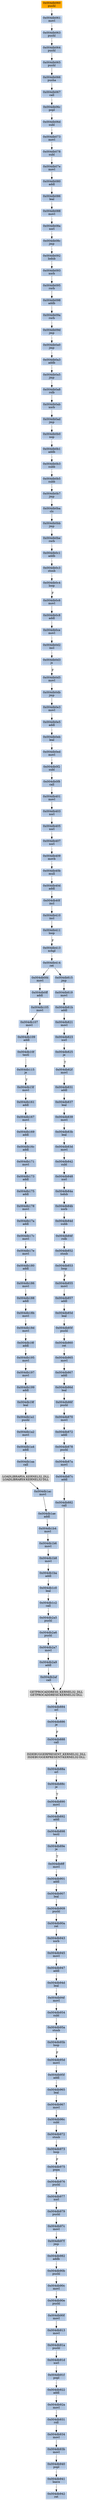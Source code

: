 strict digraph G {
	graph [bgcolor=transparent,
		name=G
	];
	node [color=lightsteelblue,
		fillcolor=lightsteelblue,
		shape=rectangle,
		style=filled
	];
	"0x004db080"	[label="0x004db080
addl"];
	"0x004db086"	[label="0x004db086
leal"];
	"0x004db080" -> "0x004db086"	[color="#000000"];
	"0x004db107"	[label="0x004db107
movl"];
	"0x004db109"	[label="0x004db109
addl"];
	"0x004db107" -> "0x004db109"	[color="#000000"];
	"0x004db0b1"	[label="0x004db0b1
addb"];
	"0x004db0b3"	[label="0x004db0b3
subb"];
	"0x004db0b1" -> "0x004db0b3"	[color="#000000"];
	"0x004db0a8"	[label="0x004db0a8
rolb"];
	"0x004db0ab"	[label="0x004db0ab
xorb"];
	"0x004db0a8" -> "0x004db0ab"	[color="#000000"];
	"0x004db067"	[label="0x004db067
call"];
	"0x004db06c"	[label="0x004db06c
popl"];
	"0x004db067" -> "0x004db06c"	[color="#000000"];
	"0x004db85f"	[label="0x004db85f
pushl"];
	"0x004db860"	[label="0x004db860
ret"];
	"0x004db85f" -> "0x004db860"	[color="#000000"];
	"0x004db852"	[label="0x004db852
stosb"];
	"0x004db853"	[label="0x004db853
loop"];
	"0x004db852" -> "0x004db853"	[color="#000000"];
	"0x004db073"	[label="0x004db073
movl"];
	"0x004db078"	[label="0x004db078
subl"];
	"0x004db073" -> "0x004db078"	[color="#000000"];
	"0x004db0e3"	[label="0x004db0e3
movl"];
	"0x004db0e5"	[label="0x004db0e5
addl"];
	"0x004db0e3" -> "0x004db0e5"	[color="#000000"];
	"0x004db173"	[label="0x004db173
addl"];
	"0x004db175"	[label="0x004db175
addl"];
	"0x004db173" -> "0x004db175"	[color="#000000"];
	"0x004db90f"	[label="0x004db90f
movl"];
	"0x004db913"	[label="0x004db913
movl"];
	"0x004db90f" -> "0x004db913"	[color="#000000"];
	"0x004db0eb"	[label="0x004db0eb
leal"];
	"0x004db0ed"	[label="0x004db0ed
movl"];
	"0x004db0eb" -> "0x004db0ed"	[color="#000000"];
	"0x004db82f"	[label="0x004db82f
movl"];
	"0x004db831"	[label="0x004db831
addl"];
	"0x004db82f" -> "0x004db831"	[color="#000000"];
	"0x004db878"	[label="0x004db878
pushl"];
	"0x004db87a"	[label="0x004db87a
movl"];
	"0x004db878" -> "0x004db87a"	[color="#000000"];
	"0x004db161"	[label="0x004db161
addl"];
	"0x004db167"	[label="0x004db167
movl"];
	"0x004db161" -> "0x004db167"	[color="#000000"];
	"0x004db169"	[label="0x004db169
addl"];
	"0x004db167" -> "0x004db169"	[color="#000000"];
	"0x004db06d"	[label="0x004db06d
subl"];
	"0x004db06d" -> "0x004db073"	[color="#000000"];
	"0x004db065"	[label="0x004db065
pushl"];
	"0x004db066"	[label="0x004db066
pusha"];
	"0x004db065" -> "0x004db066"	[color="#000000"];
	"0x004db0b5"	[label="0x004db0b5
subb"];
	"0x004db0b3" -> "0x004db0b5"	[color="#000000"];
	GETPROCADDRESS_KERNEL32_DLL	[color=lightgrey,
		fillcolor=lightgrey,
		label="GETPROCADDRESS_KERNEL32_DLL
GETPROCADDRESS-KERNEL32-DLL"];
	"0x004db884"	[label="0x004db884
orl"];
	GETPROCADDRESS_KERNEL32_DLL -> "0x004db884"	[color="#000000"];
	"0x004db907"	[label="0x004db907
leal"];
	"0x004db909"	[label="0x004db909
pushl"];
	"0x004db907" -> "0x004db909"	[color="#000000"];
	"0x004db1a2"	[label="0x004db1a2
movl"];
	"0x004db1a4"	[label="0x004db1a4
addl"];
	"0x004db1a2" -> "0x004db1a4"	[color="#000000"];
	"0x004db867"	[label="0x004db867
addl"];
	"0x004db86d"	[label="0x004db86d
leal"];
	"0x004db867" -> "0x004db86d"	[color="#000000"];
	"0x004db848"	[label="0x004db848
xorl"];
	"0x004db84a"	[label="0x004db84a
lodsb"];
	"0x004db848" -> "0x004db84a"	[color="#000000"];
	"0x004db092"	[label="0x004db092
lodsb"];
	"0x004db093"	[label="0x004db093
xorb"];
	"0x004db092" -> "0x004db093"	[color="#000000"];
	"0x004db0f2"	[label="0x004db0f2
subl"];
	"0x004db0ed" -> "0x004db0f2"	[color="#000000"];
	"0x004db115"	[label="0x004db115
je"];
	"0x004db15f"	[label="0x004db15f
movl"];
	"0x004db115" -> "0x004db15f"	[color="#000000",
		label=T];
	"0x004db940"	[label="0x004db940
popl"];
	"0x004db941"	[label="0x004db941
leave"];
	"0x004db940" -> "0x004db941"	[color="#000000"];
	"0x004db96c"	[label="0x004db96c
subl"];
	"0x004db972"	[label="0x004db972
stosb"];
	"0x004db96c" -> "0x004db972"	[color="#000000"];
	"0x004db15f" -> "0x004db161"	[color="#000000"];
	"0x004db199"	[label="0x004db199
addl"];
	"0x004db19f"	[label="0x004db19f
leal"];
	"0x004db199" -> "0x004db19f"	[color="#000000"];
	"0x004db0f8"	[label="0x004db0f8
call"];
	"0x004db0f2" -> "0x004db0f8"	[color="#000000"];
	"0x004db90a"	[label="0x004db90a
ret"];
	"0x004db943"	[label="0x004db943
xorb"];
	"0x004db90a" -> "0x004db943"	[color="#000000"];
	"0x004db08a"	[label="0x004db08a
xorl"];
	"0x004db08c"	[label="0x004db08c
jmp"];
	"0x004db08a" -> "0x004db08c"	[color="#000000"];
	"0x004db882"	[label="0x004db882
call"];
	"0x004db882" -> GETPROCADDRESS_KERNEL32_DLL	[color="#000000"];
	"0x004db401"	[label="0x004db401
movl"];
	"0x004db403"	[label="0x004db403
xorl"];
	"0x004db401" -> "0x004db403"	[color="#000000"];
	"0x004db86f"	[label="0x004db86f
pushl"];
	"0x004db86d" -> "0x004db86f"	[color="#000000"];
	"0x004db95a"	[label="0x004db95a
stosb"];
	"0x004db95b"	[label="0x004db95b
loop"];
	"0x004db95a" -> "0x004db95b"	[color="#000000"];
	"0x004db178"	[label="0x004db178
movl"];
	"0x004db175" -> "0x004db178"	[color="#000000"];
	"0x004db40b"	[label="0x004db40b
mull"];
	"0x004db40d"	[label="0x004db40d
addl"];
	"0x004db40b" -> "0x004db40d"	[color="#000000"];
	"0x004db87c"	[label="0x004db87c
addl"];
	"0x004db87a" -> "0x004db87c"	[color="#000000"];
	"0x004db16c"	[label="0x004db16c
addl"];
	"0x004db169" -> "0x004db16c"	[color="#000000"];
	"0x004db973"	[label="0x004db973
loop"];
	"0x004db972" -> "0x004db973"	[color="#000000"];
	"0x004db870"	[label="0x004db870
movl"];
	"0x004db86f" -> "0x004db870"	[color="#000000"];
	"0x004db892"	[label="0x004db892
addl"];
	"0x004db898"	[label="0x004db898
testl"];
	"0x004db892" -> "0x004db898"	[color="#000000"];
	"0x004db0ad"	[label="0x004db0ad
jmp"];
	"0x004db0b0"	[label="0x004db0b0
nop"];
	"0x004db0ad" -> "0x004db0b0"	[color="#000000"];
	"0x004db409"	[label="0x004db409
movb"];
	"0x004db409" -> "0x004db40b"	[color="#000000"];
	"0x004db931"	[label="0x004db931
roll"];
	"0x004db934"	[label="0x004db934
movl"];
	"0x004db931" -> "0x004db934"	[color="#000000"];
	"0x004db87c" -> "0x004db882"	[color="#000000"];
	"0x004db171"	[label="0x004db171
movl"];
	"0x004db16c" -> "0x004db171"	[color="#000000"];
	"0x004db92a"	[label="0x004db92a
movl"];
	"0x004db92a" -> "0x004db931"	[color="#000000"];
	"0x004db060"	[color=lightgrey,
		fillcolor=orange,
		label="0x004db060
pushl"];
	"0x004db061"	[label="0x004db061
movl"];
	"0x004db060" -> "0x004db061"	[color="#000000"];
	"0x004db10f"	[label="0x004db10f
testl"];
	"0x004db10f" -> "0x004db115"	[color="#000000"];
	"0x004db83b"	[label="0x004db83b
leal"];
	"0x004db83d"	[label="0x004db83d
movl"];
	"0x004db83b" -> "0x004db83d"	[color="#000000"];
	"0x004db09a"	[label="0x004db09a
rorb"];
	"0x004db09d"	[label="0x004db09d
jmp"];
	"0x004db09a" -> "0x004db09d"	[color="#000000"];
	"0x004db07e"	[label="0x004db07e
movl"];
	"0x004db078" -> "0x004db07e"	[color="#000000"];
	"0x004db095"	[label="0x004db095
rorb"];
	"0x004db093" -> "0x004db095"	[color="#000000"];
	"0x004db0c8"	[label="0x004db0c8
addl"];
	"0x004db0ce"	[label="0x004db0ce
movl"];
	"0x004db0c8" -> "0x004db0ce"	[color="#000000"];
	"0x004db8ff"	[label="0x004db8ff
movl"];
	"0x004db901"	[label="0x004db901
addl"];
	"0x004db8ff" -> "0x004db901"	[color="#000000"];
	"0x004db2a6"	[label="0x004db2a6
pushl"];
	"0x004db2a7"	[label="0x004db2a7
movl"];
	"0x004db2a6" -> "0x004db2a7"	[color="#000000"];
	"0x004db89e"	[label="0x004db89e
je"];
	"0x004db898" -> "0x004db89e"	[color="#000000"];
	"0x004db2a5"	[label="0x004db2a5
pushl"];
	"0x004db2a5" -> "0x004db2a6"	[color="#000000"];
	"0x004db0ab" -> "0x004db0ad"	[color="#000000"];
	"0x004db890"	[label="0x004db890
movl"];
	"0x004db890" -> "0x004db892"	[color="#000000"];
	"0x004db066" -> "0x004db067"	[color="#000000"];
	"0x004db1ba"	[label="0x004db1ba
addl"];
	"0x004db1c0"	[label="0x004db1c0
leal"];
	"0x004db1ba" -> "0x004db1c0"	[color="#000000"];
	"0x004db1a1"	[label="0x004db1a1
pushl"];
	"0x004db19f" -> "0x004db1a1"	[color="#000000"];
	"0x004db17a"	[label="0x004db17a
addl"];
	"0x004db178" -> "0x004db17a"	[color="#000000"];
	"0x004db0ba"	[label="0x004db0ba
clc"];
	"0x004db0bb"	[label="0x004db0bb
jmp"];
	"0x004db0ba" -> "0x004db0bb"	[color="#000000"];
	"0x004db0c4"	[label="0x004db0c4
loop"];
	"0x004db0c6"	[label="0x004db0c6
movl"];
	"0x004db0c4" -> "0x004db0c6"	[color="#000000",
		label=F];
	"0x004db2a9"	[label="0x004db2a9
addl"];
	"0x004db2af"	[label="0x004db2af
call"];
	"0x004db2a9" -> "0x004db2af"	[color="#000000"];
	"0x004db0d5"	[label="0x004db0d5
movl"];
	"0x004db0db"	[label="0x004db0db
jmp"];
	"0x004db0d5" -> "0x004db0db"	[color="#000000"];
	"0x004db1b4"	[label="0x004db1b4
movl"];
	"0x004db1b6"	[label="0x004db1b6
movl"];
	"0x004db1b4" -> "0x004db1b6"	[color="#000000"];
	"0x004db1b8"	[label="0x004db1b8
movl"];
	"0x004db1b8" -> "0x004db1ba"	[color="#000000"];
	"0x004db865"	[label="0x004db865
movl"];
	"0x004db865" -> "0x004db867"	[color="#000000"];
	"0x004db88a"	[label="0x004db88a
orl"];
	"0x004db88c"	[label="0x004db88c
je"];
	"0x004db88a" -> "0x004db88c"	[color="#000000"];
	"0x004db842"	[label="0x004db842
subl"];
	"0x004db83d" -> "0x004db842"	[color="#000000"];
	"0x004db90c"	[label="0x004db90c
movl"];
	"0x004db90e"	[label="0x004db90e
pushl"];
	"0x004db90c" -> "0x004db90e"	[color="#000000"];
	"0x004db1a1" -> "0x004db1a2"	[color="#000000"];
	"0x004db88c" -> "0x004db890"	[color="#000000",
		label=T];
	"0x004db85d"	[label="0x004db85d
leal"];
	"0x004db85d" -> "0x004db85f"	[color="#000000"];
	"0x004db91a"	[label="0x004db91a
pushl"];
	"0x004db913" -> "0x004db91a"	[color="#000000"];
	"0x004db90e" -> "0x004db90f"	[color="#000000"];
	"0x004db95d"	[label="0x004db95d
movl"];
	"0x004db95f"	[label="0x004db95f
addl"];
	"0x004db95d" -> "0x004db95f"	[color="#000000"];
	"0x004db94f"	[label="0x004db94f
movl"];
	"0x004db954"	[label="0x004db954
subl"];
	"0x004db94f" -> "0x004db954"	[color="#000000"];
	"0x004db967"	[label="0x004db967
movl"];
	"0x004db967" -> "0x004db96c"	[color="#000000"];
	"0x004db837"	[label="0x004db837
leal"];
	"0x004db831" -> "0x004db837"	[color="#000000"];
	"0x004db821"	[label="0x004db821
movl"];
	"0x004db823"	[label="0x004db823
xorl"];
	"0x004db821" -> "0x004db823"	[color="#000000"];
	"0x004db95b" -> "0x004db95d"	[color="#000000",
		label=F];
	"0x004db947"	[label="0x004db947
addl"];
	"0x004db94d"	[label="0x004db94d
leal"];
	"0x004db947" -> "0x004db94d"	[color="#000000"];
	"0x004db411"	[label="0x004db411
loop"];
	"0x004db413"	[label="0x004db413
xchgl"];
	"0x004db411" -> "0x004db413"	[color="#000000",
		label=F];
	"0x004db942"	[label="0x004db942
ret"];
	"0x004db941" -> "0x004db942"	[color="#000000"];
	"0x004db18f"	[label="0x004db18f
addl"];
	"0x004db195"	[label="0x004db195
movl"];
	"0x004db18f" -> "0x004db195"	[color="#000000"];
	"0x004db0a0"	[label="0x004db0a0
jmp"];
	"0x004db09d" -> "0x004db0a0"	[color="#000000"];
	"0x004db901" -> "0x004db907"	[color="#000000"];
	"0x004db1ac"	[label="0x004db1ac
movl"];
	"0x004db1ae"	[label="0x004db1ae
addl"];
	"0x004db1ac" -> "0x004db1ae"	[color="#000000"];
	"0x004db07e" -> "0x004db080"	[color="#000000"];
	"0x004db1b6" -> "0x004db1b8"	[color="#000000"];
	"0x004db414"	[label="0x004db414
ret"];
	"0x004db0fd"	[label="0x004db0fd
movl"];
	"0x004db414" -> "0x004db0fd"	[color="#000000"];
	"0x004db815"	[label="0x004db815
jmp"];
	"0x004db414" -> "0x004db815"	[color="#000000"];
	"0x004db0ff"	[label="0x004db0ff
addl"];
	"0x004db0fd" -> "0x004db0ff"	[color="#000000"];
	"0x004db94d" -> "0x004db94f"	[color="#000000"];
	"0x004db0d3"	[label="0x004db0d3
js"];
	"0x004db0d3" -> "0x004db0d5"	[color="#000000",
		label=F];
	"0x004db84f"	[label="0x004db84f
rolb"];
	"0x004db84f" -> "0x004db852"	[color="#000000"];
	"0x004db0be"	[label="0x004db0be
rorb"];
	"0x004db0bb" -> "0x004db0be"	[color="#000000"];
	"0x004db0e5" -> "0x004db0eb"	[color="#000000"];
	"0x004db171" -> "0x004db173"	[color="#000000"];
	"0x004db109" -> "0x004db10f"	[color="#000000"];
	"0x004db105"	[label="0x004db105
movl"];
	"0x004db0ff" -> "0x004db105"	[color="#000000"];
	"0x004db0f8" -> "0x004db401"	[color="#000000"];
	"0x004db945"	[label="0x004db945
movl"];
	"0x004db943" -> "0x004db945"	[color="#000000"];
	"0x004db410"	[label="0x004db410
incl"];
	"0x004db410" -> "0x004db411"	[color="#000000"];
	"0x004db93b"	[label="0x004db93b
movl"];
	"0x004db934" -> "0x004db93b"	[color="#000000"];
	"0x004db0c1"	[label="0x004db0c1
addb"];
	"0x004db0c3"	[label="0x004db0c3
stosb"];
	"0x004db0c1" -> "0x004db0c3"	[color="#000000"];
	"0x004db1ae" -> "0x004db1b4"	[color="#000000"];
	"0x004db1aa"	[label="0x004db1aa
call"];
	"0x004db1a4" -> "0x004db1aa"	[color="#000000"];
	"0x004db405"	[label="0x004db405
xorl"];
	"0x004db407"	[label="0x004db407
xorl"];
	"0x004db405" -> "0x004db407"	[color="#000000"];
	"0x004db0a3"	[label="0x004db0a3
addb"];
	"0x004db0a5"	[label="0x004db0a5
jmp"];
	"0x004db0a3" -> "0x004db0a5"	[color="#000000"];
	"0x004db825"	[label="0x004db825
je"];
	"0x004db825" -> "0x004db82f"	[color="#000000",
		label=T];
	"0x004db84b"	[label="0x004db84b
xorb"];
	"0x004db84d"	[label="0x004db84d
subb"];
	"0x004db84b" -> "0x004db84d"	[color="#000000"];
	"0x004db872"	[label="0x004db872
addl"];
	"0x004db872" -> "0x004db878"	[color="#000000"];
	"0x004db063"	[label="0x004db063
pushl"];
	"0x004db064"	[label="0x004db064
pushl"];
	"0x004db063" -> "0x004db064"	[color="#000000"];
	"0x004db888"	[label="0x004db888
call"];
	ISDEBUGGERPRESENT_KERNEL32_DLL	[color=lightgrey,
		fillcolor=lightgrey,
		label="ISDEBUGGERPRESENT_KERNEL32_DLL
ISDEBUGGERPRESENT-KERNEL32-DLL"];
	"0x004db888" -> ISDEBUGGERPRESENT_KERNEL32_DLL	[color="#000000"];
	"0x004db91f"	[label="0x004db91f
popl"];
	"0x004db922"	[label="0x004db922
addl"];
	"0x004db91f" -> "0x004db922"	[color="#000000"];
	"0x004db91d"	[label="0x004db91d
xorl"];
	"0x004db91d" -> "0x004db91f"	[color="#000000"];
	"0x004db0d2"	[label="0x004db0d2
incl"];
	"0x004db0ce" -> "0x004db0d2"	[color="#000000"];
	"0x004db06c" -> "0x004db06d"	[color="#000000"];
	"0x004db188"	[label="0x004db188
addl"];
	"0x004db18b"	[label="0x004db18b
movl"];
	"0x004db188" -> "0x004db18b"	[color="#000000"];
	"0x004db819"	[label="0x004db819
movl"];
	"0x004db815" -> "0x004db819"	[color="#000000"];
	"0x004db81b"	[label="0x004db81b
addl"];
	"0x004db81b" -> "0x004db821"	[color="#000000"];
	"0x004db197"	[label="0x004db197
movl"];
	"0x004db197" -> "0x004db199"	[color="#000000"];
	"0x004db886"	[label="0x004db886
je"];
	"0x004db884" -> "0x004db886"	[color="#000000"];
	"0x004db839"	[label="0x004db839
movl"];
	"0x004db837" -> "0x004db839"	[color="#000000"];
	LOADLIBRARYA_KERNEL32_DLL	[color=lightgrey,
		fillcolor=lightgrey,
		label="LOADLIBRARYA_KERNEL32_DLL
LOADLIBRARYA-KERNEL32-DLL"];
	"0x004db1aa" -> LOADLIBRARYA_KERNEL32_DLL	[color="#000000"];
	"0x004db975"	[label="0x004db975
popa"];
	"0x004db973" -> "0x004db975"	[color="#000000",
		label=F];
	"0x004db40f"	[label="0x004db40f
incl"];
	"0x004db40f" -> "0x004db410"	[color="#000000"];
	"0x004db1c2"	[label="0x004db1c2
call"];
	"0x004db1c2" -> "0x004db2a5"	[color="#000000"];
	"0x004db403" -> "0x004db405"	[color="#000000"];
	"0x004db088"	[label="0x004db088
movl"];
	"0x004db088" -> "0x004db08a"	[color="#000000"];
	"0x004db976"	[label="0x004db976
pushl"];
	"0x004db977"	[label="0x004db977
xorl"];
	"0x004db976" -> "0x004db977"	[color="#000000"];
	"0x004db945" -> "0x004db947"	[color="#000000"];
	"0x004db0d2" -> "0x004db0d3"	[color="#000000"];
	"0x004db0a0" -> "0x004db0a3"	[color="#000000"];
	"0x004db84d" -> "0x004db84f"	[color="#000000"];
	"0x004db17c"	[label="0x004db17c
movl"];
	"0x004db17a" -> "0x004db17c"	[color="#000000"];
	"0x004db186"	[label="0x004db186
movl"];
	"0x004db186" -> "0x004db188"	[color="#000000"];
	"0x004db08c" -> "0x004db092"	[color="#000000"];
	"0x004db91a" -> "0x004db91d"	[color="#000000"];
	"0x004db1c0" -> "0x004db1c2"	[color="#000000"];
	"0x004db18d"	[label="0x004db18d
movl"];
	"0x004db18b" -> "0x004db18d"	[color="#000000"];
	"0x004db0b7"	[label="0x004db0b7
jmp"];
	"0x004db0b7" -> "0x004db0ba"	[color="#000000"];
	"0x004db0be" -> "0x004db0c1"	[color="#000000"];
	"0x004db855"	[label="0x004db855
movl"];
	"0x004db853" -> "0x004db855"	[color="#000000",
		label=F];
	"0x004db105" -> "0x004db107"	[color="#000000"];
	"0x004db2a7" -> "0x004db2a9"	[color="#000000"];
	"0x004db18d" -> "0x004db18f"	[color="#000000"];
	"0x004db860" -> "0x004db865"	[color="#000000"];
	"0x004db40d" -> "0x004db40f"	[color="#000000"];
	"0x004db823" -> "0x004db825"	[color="#000000"];
	"0x004db979"	[label="0x004db979
pushl"];
	"0x004db977" -> "0x004db979"	[color="#000000"];
	"0x004db0c3" -> "0x004db0c4"	[color="#000000"];
	"0x004db842" -> "0x004db848"	[color="#000000"];
	"0x004db0b5" -> "0x004db0b7"	[color="#000000"];
	"0x004db954" -> "0x004db95a"	[color="#000000"];
	"0x004db922" -> "0x004db92a"	[color="#000000"];
	"0x004db180"	[label="0x004db180
addl"];
	"0x004db180" -> "0x004db186"	[color="#000000"];
	"0x004db086" -> "0x004db088"	[color="#000000"];
	"0x004db870" -> "0x004db872"	[color="#000000"];
	"0x004db819" -> "0x004db81b"	[color="#000000"];
	"0x004db0c6" -> "0x004db0c8"	[color="#000000"];
	"0x004db965"	[label="0x004db965
leal"];
	"0x004db95f" -> "0x004db965"	[color="#000000"];
	"0x004db061" -> "0x004db063"	[color="#000000"];
	"0x004db909" -> "0x004db90a"	[color="#000000"];
	"0x004db098"	[label="0x004db098
addb"];
	"0x004db095" -> "0x004db098"	[color="#000000"];
	"0x004db89e" -> "0x004db8ff"	[color="#000000",
		label=T];
	"0x004db975" -> "0x004db976"	[color="#000000"];
	"0x004db90b"	[label="0x004db90b
pushl"];
	"0x004db90b" -> "0x004db90c"	[color="#000000"];
	LOADLIBRARYA_KERNEL32_DLL -> "0x004db1ac"	[color="#000000"];
	"0x004db17e"	[label="0x004db17e
movl"];
	"0x004db17e" -> "0x004db180"	[color="#000000"];
	"0x004db0db" -> "0x004db0e3"	[color="#000000"];
	"0x004db098" -> "0x004db09a"	[color="#000000"];
	"0x004db857"	[label="0x004db857
addl"];
	"0x004db855" -> "0x004db857"	[color="#000000"];
	"0x004db0b0" -> "0x004db0b1"	[color="#000000"];
	"0x004db97f"	[label="0x004db97f
jmp"];
	"0x004db982"	[label="0x004db982
addb"];
	"0x004db97f" -> "0x004db982"	[color="#000000"];
	"0x004db886" -> "0x004db888"	[color="#000000",
		label=F];
	"0x004db064" -> "0x004db065"	[color="#000000"];
	"0x004db97c"	[label="0x004db97c
movl"];
	"0x004db979" -> "0x004db97c"	[color="#000000"];
	"0x004db982" -> "0x004db90b"	[color="#000000"];
	"0x004db84a" -> "0x004db84b"	[color="#000000"];
	"0x004db2af" -> GETPROCADDRESS_KERNEL32_DLL	[color="#000000"];
	"0x004db965" -> "0x004db967"	[color="#000000"];
	ISDEBUGGERPRESENT_KERNEL32_DLL -> "0x004db88a"	[color="#000000"];
	"0x004db17c" -> "0x004db17e"	[color="#000000"];
	"0x004db413" -> "0x004db414"	[color="#000000"];
	"0x004db839" -> "0x004db83b"	[color="#000000"];
	"0x004db195" -> "0x004db197"	[color="#000000"];
	"0x004db97c" -> "0x004db97f"	[color="#000000"];
	"0x004db0a5" -> "0x004db0a8"	[color="#000000"];
	"0x004db407" -> "0x004db409"	[color="#000000"];
	"0x004db93b" -> "0x004db940"	[color="#000000"];
	"0x004db857" -> "0x004db85d"	[color="#000000"];
}

